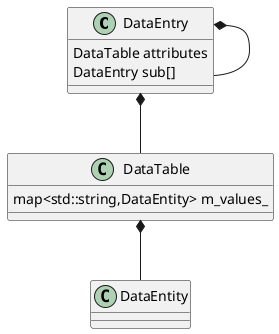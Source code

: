 @startuml
class DataEntry{
    DataTable attributes
    DataEntry sub[]
}

class DataTable{
    map<std::string,DataEntity> m_values_
}
class DataEntity{
}
DataEntry *-- DataTable
DataTable *-- DataEntity
DataEntry *-- DataEntry
@enduml